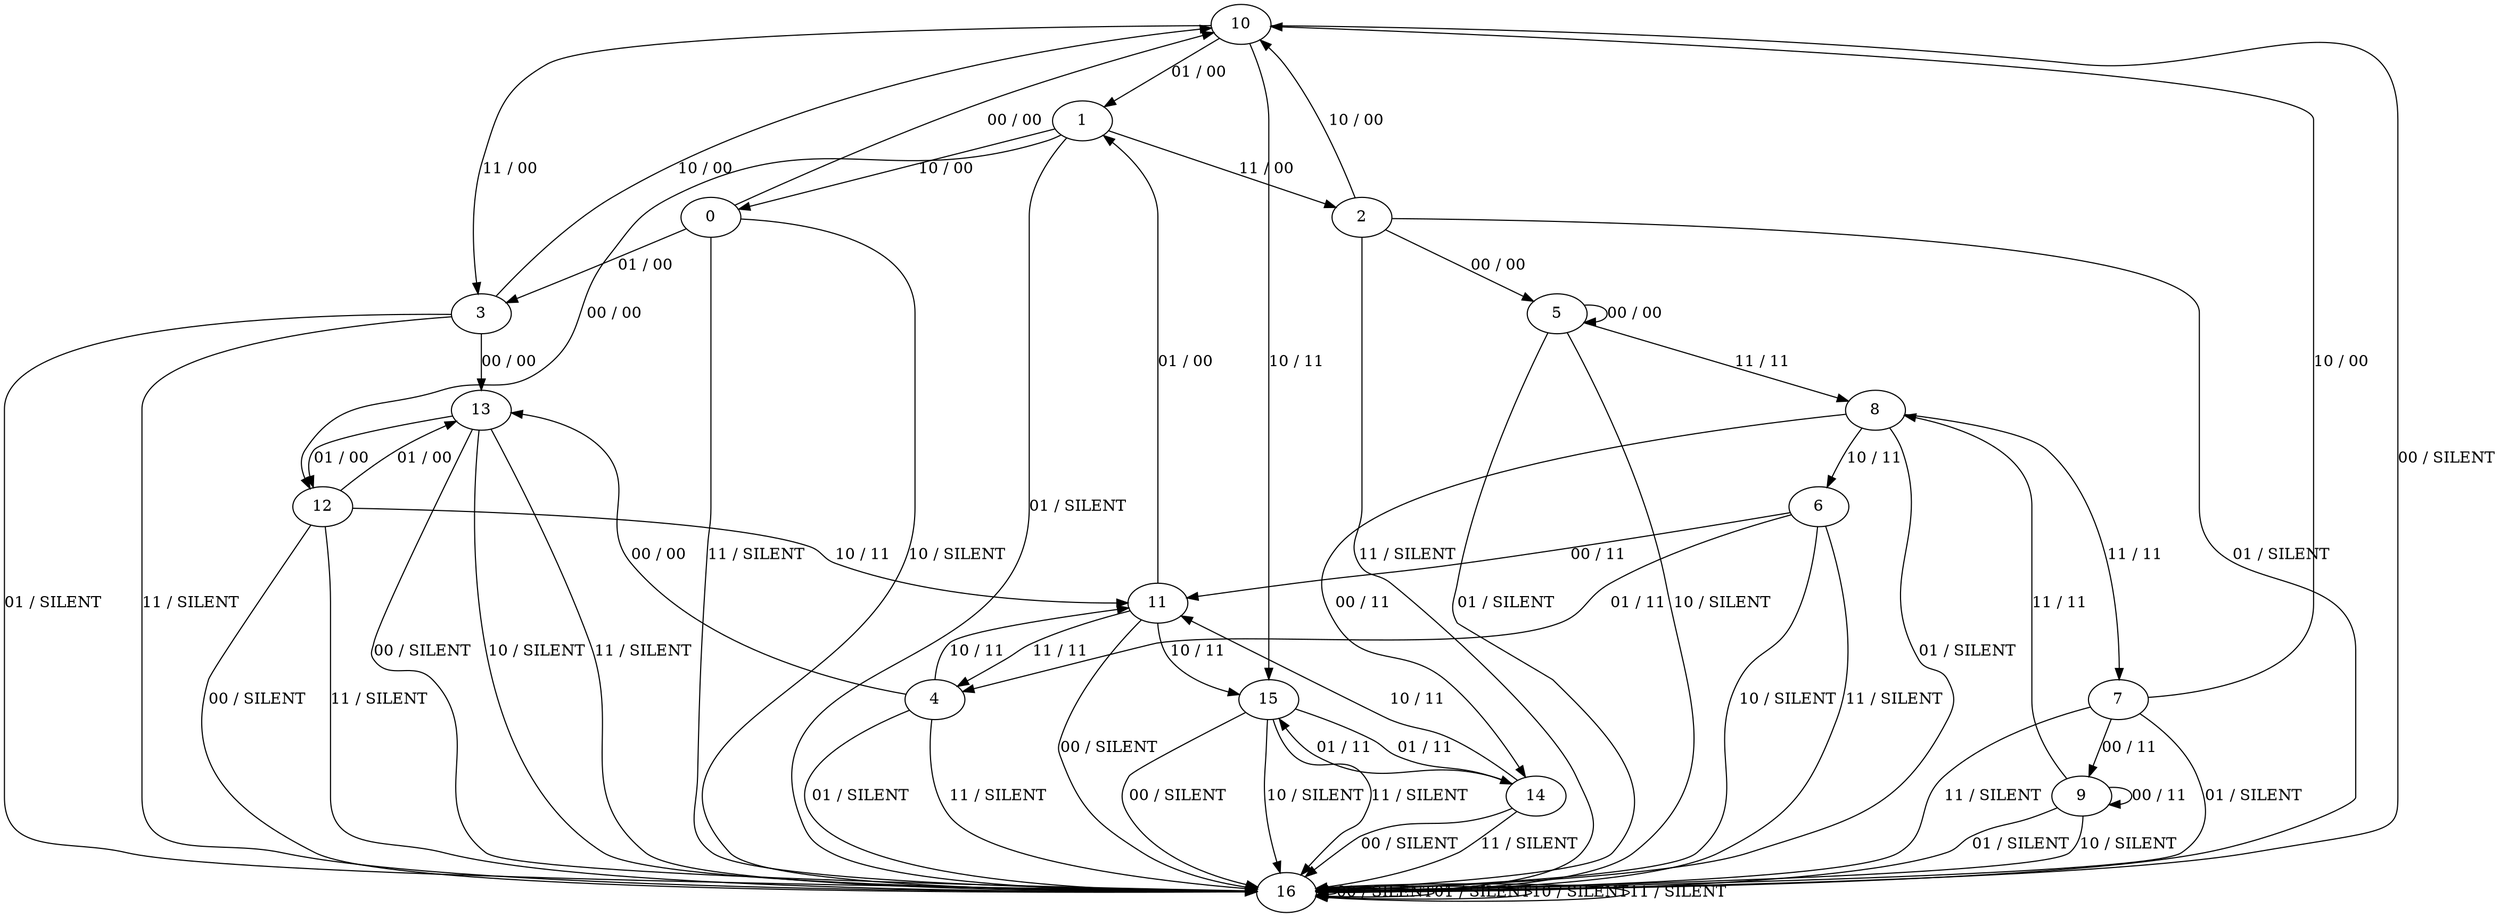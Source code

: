 digraph {
10
0
1
2
3
4
5
6
7
8
9
11
12
13
14
15
16
10 -> 16 [label="00 / SILENT"]
10 -> 1 [label="01 / 00"]
10 -> 15 [label="10 / 11"]
10 -> 3 [label="11 / 00"]
0 -> 10 [label="00 / 00"]
0 -> 3 [label="01 / 00"]
0 -> 16 [label="10 / SILENT"]
0 -> 16 [label="11 / SILENT"]
1 -> 12 [label="00 / 00"]
1 -> 16 [label="01 / SILENT"]
1 -> 0 [label="10 / 00"]
1 -> 2 [label="11 / 00"]
2 -> 5 [label="00 / 00"]
2 -> 16 [label="01 / SILENT"]
2 -> 10 [label="10 / 00"]
2 -> 16 [label="11 / SILENT"]
3 -> 13 [label="00 / 00"]
3 -> 16 [label="01 / SILENT"]
3 -> 10 [label="10 / 00"]
3 -> 16 [label="11 / SILENT"]
4 -> 13 [label="00 / 00"]
4 -> 16 [label="01 / SILENT"]
4 -> 11 [label="10 / 11"]
4 -> 16 [label="11 / SILENT"]
5 -> 5 [label="00 / 00"]
5 -> 16 [label="01 / SILENT"]
5 -> 16 [label="10 / SILENT"]
5 -> 8 [label="11 / 11"]
6 -> 11 [label="00 / 11"]
6 -> 4 [label="01 / 11"]
6 -> 16 [label="10 / SILENT"]
6 -> 16 [label="11 / SILENT"]
7 -> 9 [label="00 / 11"]
7 -> 16 [label="01 / SILENT"]
7 -> 10 [label="10 / 00"]
7 -> 16 [label="11 / SILENT"]
8 -> 14 [label="00 / 11"]
8 -> 16 [label="01 / SILENT"]
8 -> 6 [label="10 / 11"]
8 -> 7 [label="11 / 11"]
9 -> 9 [label="00 / 11"]
9 -> 16 [label="01 / SILENT"]
9 -> 16 [label="10 / SILENT"]
9 -> 8 [label="11 / 11"]
11 -> 16 [label="00 / SILENT"]
11 -> 1 [label="01 / 00"]
11 -> 15 [label="10 / 11"]
11 -> 4 [label="11 / 11"]
12 -> 16 [label="00 / SILENT"]
12 -> 13 [label="01 / 00"]
12 -> 11 [label="10 / 11"]
12 -> 16 [label="11 / SILENT"]
13 -> 16 [label="00 / SILENT"]
13 -> 12 [label="01 / 00"]
13 -> 16 [label="10 / SILENT"]
13 -> 16 [label="11 / SILENT"]
14 -> 16 [label="00 / SILENT"]
14 -> 15 [label="01 / 11"]
14 -> 11 [label="10 / 11"]
14 -> 16 [label="11 / SILENT"]
15 -> 16 [label="00 / SILENT"]
15 -> 14 [label="01 / 11"]
15 -> 16 [label="10 / SILENT"]
15 -> 16 [label="11 / SILENT"]
16 -> 16 [label="00 / SILENT"]
16 -> 16 [label="01 / SILENT"]
16 -> 16 [label="10 / SILENT"]
16 -> 16 [label="11 / SILENT"]
}
